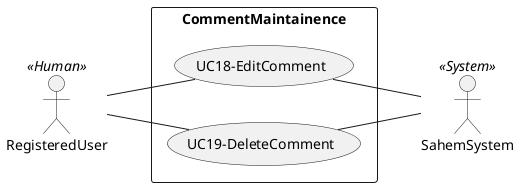 @startuml CommentMaintainence
left to right direction
skinparam packageStyle rectangle
actor RegisteredUser as A3 << Human >>
actor SahemSystem as A6 << System >>
' actor Comment as A9 << Database >>

' usecase (UC4-ShareToSocialMedia) as UC4
' A1 -- (UC4)
' (UC4) -- A6

rectangle CommentMaintainence {
    usecase (UC18-EditComment) as UC18
    usecase (UC19-DeleteComment) as UC19
    
    A3 -- (UC18)
    A3 -- (UC19)

    (UC18) -- A6
    (UC19) -- A6
    
}

@enduml
